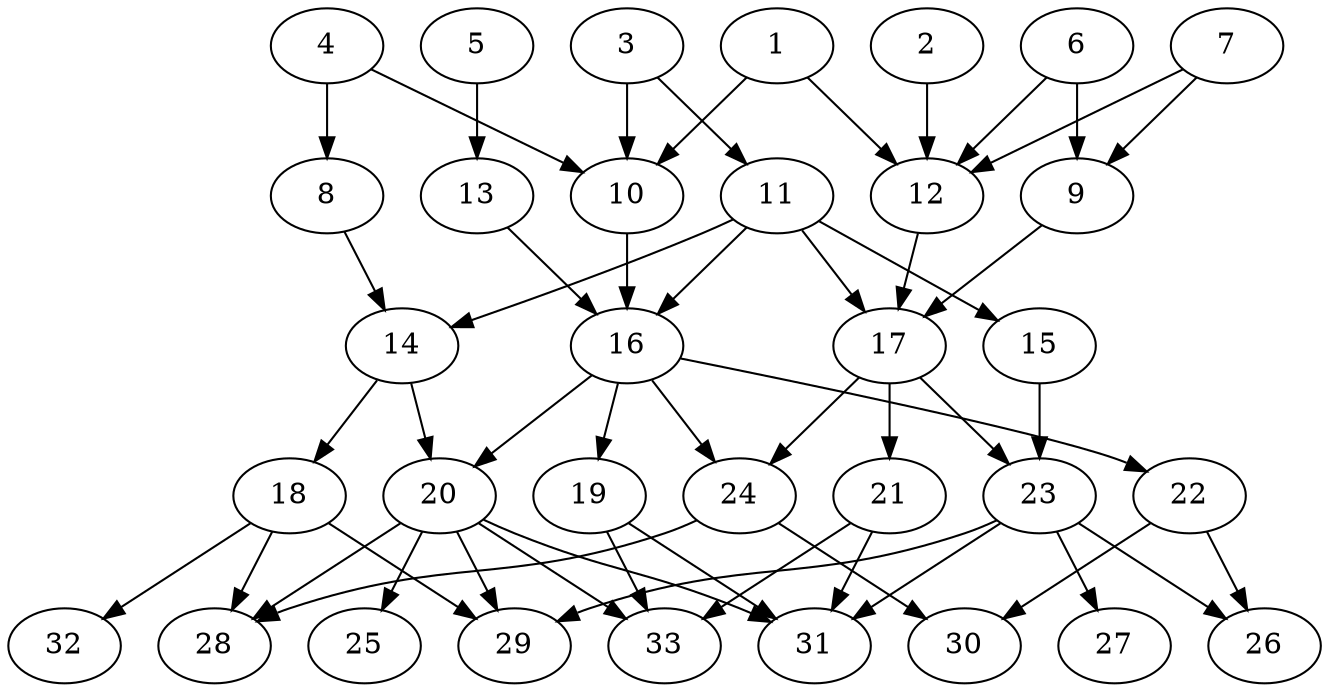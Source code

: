 // DAG (tier=2-normal, mode=data, n=33, ccr=0.400, fat=0.521, density=0.454, regular=0.471, jump=0.107, mindata=2097152, maxdata=16777216)
// DAG automatically generated by daggen at Sun Aug 24 16:33:34 2025
// /home/ermia/Project/Environments/daggen/bin/daggen --dot --ccr 0.400 --fat 0.521 --regular 0.471 --density 0.454 --jump 0.107 --mindata 2097152 --maxdata 16777216 -n 33 
digraph G {
  1 [size="20303900537701248", alpha="0.19", expect_size="10151950268850624"]
  1 -> 10 [size ="1402448589619200"]
  1 -> 12 [size ="1402448589619200"]
  2 [size="3526110124939744", alpha="0.10", expect_size="1763055062469872"]
  2 -> 12 [size ="151733217001472"]
  3 [size="779003510437789568", alpha="0.02", expect_size="389501755218894784"]
  3 -> 10 [size ="508140676186112"]
  3 -> 11 [size ="508140676186112"]
  4 [size="165995737944278304", alpha="0.03", expect_size="82997868972139152"]
  4 -> 8 [size ="135226248396800"]
  4 -> 10 [size ="135226248396800"]
  5 [size="3842673582580762148864", alpha="0.10", expect_size="1921336791290381074432"]
  5 -> 13 [size ="1962662615318528"]
  6 [size="14603505781673295872", alpha="0.15", expect_size="7301752890836647936"]
  6 -> 9 [size ="47796350615552"]
  6 -> 12 [size ="47796350615552"]
  7 [size="667802158594464640", alpha="0.04", expect_size="333901079297232320"]
  7 -> 9 [size ="1219057890099200"]
  7 -> 12 [size ="1219057890099200"]
  8 [size="327591173545820946432", alpha="0.02", expect_size="163795586772910473216"]
  8 -> 14 [size ="380170238164992"]
  9 [size="364286676593769856", alpha="0.07", expect_size="182143338296884928"]
  9 -> 17 [size ="204878026637312"]
  10 [size="1955398361448799232", alpha="0.05", expect_size="977699180724399616"]
  10 -> 16 [size ="1672473686835200"]
  11 [size="2253383481543410843648", alpha="0.18", expect_size="1126691740771705421824"]
  11 -> 14 [size ="1375033855311872"]
  11 -> 15 [size ="1375033855311872"]
  11 -> 16 [size ="1375033855311872"]
  11 -> 17 [size ="1375033855311872"]
  12 [size="1010920860130518656", alpha="0.11", expect_size="505460430065259328"]
  12 -> 17 [size ="989531281031168"]
  13 [size="302286798513646862336", alpha="0.07", expect_size="151143399256823431168"]
  13 -> 16 [size ="360331951996928"]
  14 [size="1873769443305061", alpha="0.18", expect_size="936884721652530"]
  14 -> 18 [size ="210807136714752"]
  14 -> 20 [size ="210807136714752"]
  15 [size="128053809188539872", alpha="0.08", expect_size="64026904594269936"]
  15 -> 23 [size ="86060482691072"]
  16 [size="1085055619200712704000", alpha="0.15", expect_size="542527809600356352000"]
  16 -> 19 [size ="844743101644800"]
  16 -> 20 [size ="844743101644800"]
  16 -> 22 [size ="844743101644800"]
  16 -> 24 [size ="844743101644800"]
  17 [size="64951119921536064", alpha="0.14", expect_size="32475559960768032"]
  17 -> 21 [size ="1783954000576512"]
  17 -> 23 [size ="1783954000576512"]
  17 -> 24 [size ="1783954000576512"]
  18 [size="4466819852370990080", alpha="0.11", expect_size="2233409926185495040"]
  18 -> 28 [size ="1543353682362368"]
  18 -> 29 [size ="1543353682362368"]
  18 -> 32 [size ="1543353682362368"]
  19 [size="235076103882871616", alpha="0.16", expect_size="117538051941435808"]
  19 -> 31 [size ="208626098634752"]
  19 -> 33 [size ="208626098634752"]
  20 [size="1368574339798123776", alpha="0.17", expect_size="684287169899061888"]
  20 -> 25 [size ="840539360460800"]
  20 -> 28 [size ="840539360460800"]
  20 -> 29 [size ="840539360460800"]
  20 -> 31 [size ="840539360460800"]
  20 -> 33 [size ="840539360460800"]
  21 [size="360221534622068416", alpha="0.09", expect_size="180110767311034208"]
  21 -> 31 [size ="259882062184448"]
  21 -> 33 [size ="259882062184448"]
  22 [size="13040731127291544", alpha="0.10", expect_size="6520365563645772"]
  22 -> 26 [size ="554870255910912"]
  22 -> 30 [size ="554870255910912"]
  23 [size="2223076934158821376", alpha="0.06", expect_size="1111538467079410688"]
  23 -> 26 [size ="1367311973875712"]
  23 -> 27 [size ="1367311973875712"]
  23 -> 29 [size ="1367311973875712"]
  23 -> 31 [size ="1367311973875712"]
  24 [size="2451096312580524736512", alpha="0.13", expect_size="1225548156290262368256"]
  24 -> 28 [size ="1454332037824512"]
  24 -> 30 [size ="1454332037824512"]
  25 [size="34619990529203876", alpha="0.14", expect_size="17309995264601938"]
  26 [size="60798594969501696000", alpha="0.07", expect_size="30399297484750848000"]
  27 [size="2330577897434711040", alpha="0.04", expect_size="1165288948717355520"]
  28 [size="7061677470872856", alpha="0.09", expect_size="3530838735436428"]
  29 [size="44425502874242344", alpha="0.07", expect_size="22212751437121172"]
  30 [size="1023022452122320896000", alpha="0.06", expect_size="511511226061160448000"]
  31 [size="2022065604204351717376", alpha="0.10", expect_size="1011032802102175858688"]
  32 [size="7339744959062132", alpha="0.02", expect_size="3669872479531066"]
  33 [size="60817438600326488", alpha="0.19", expect_size="30408719300163244"]
}